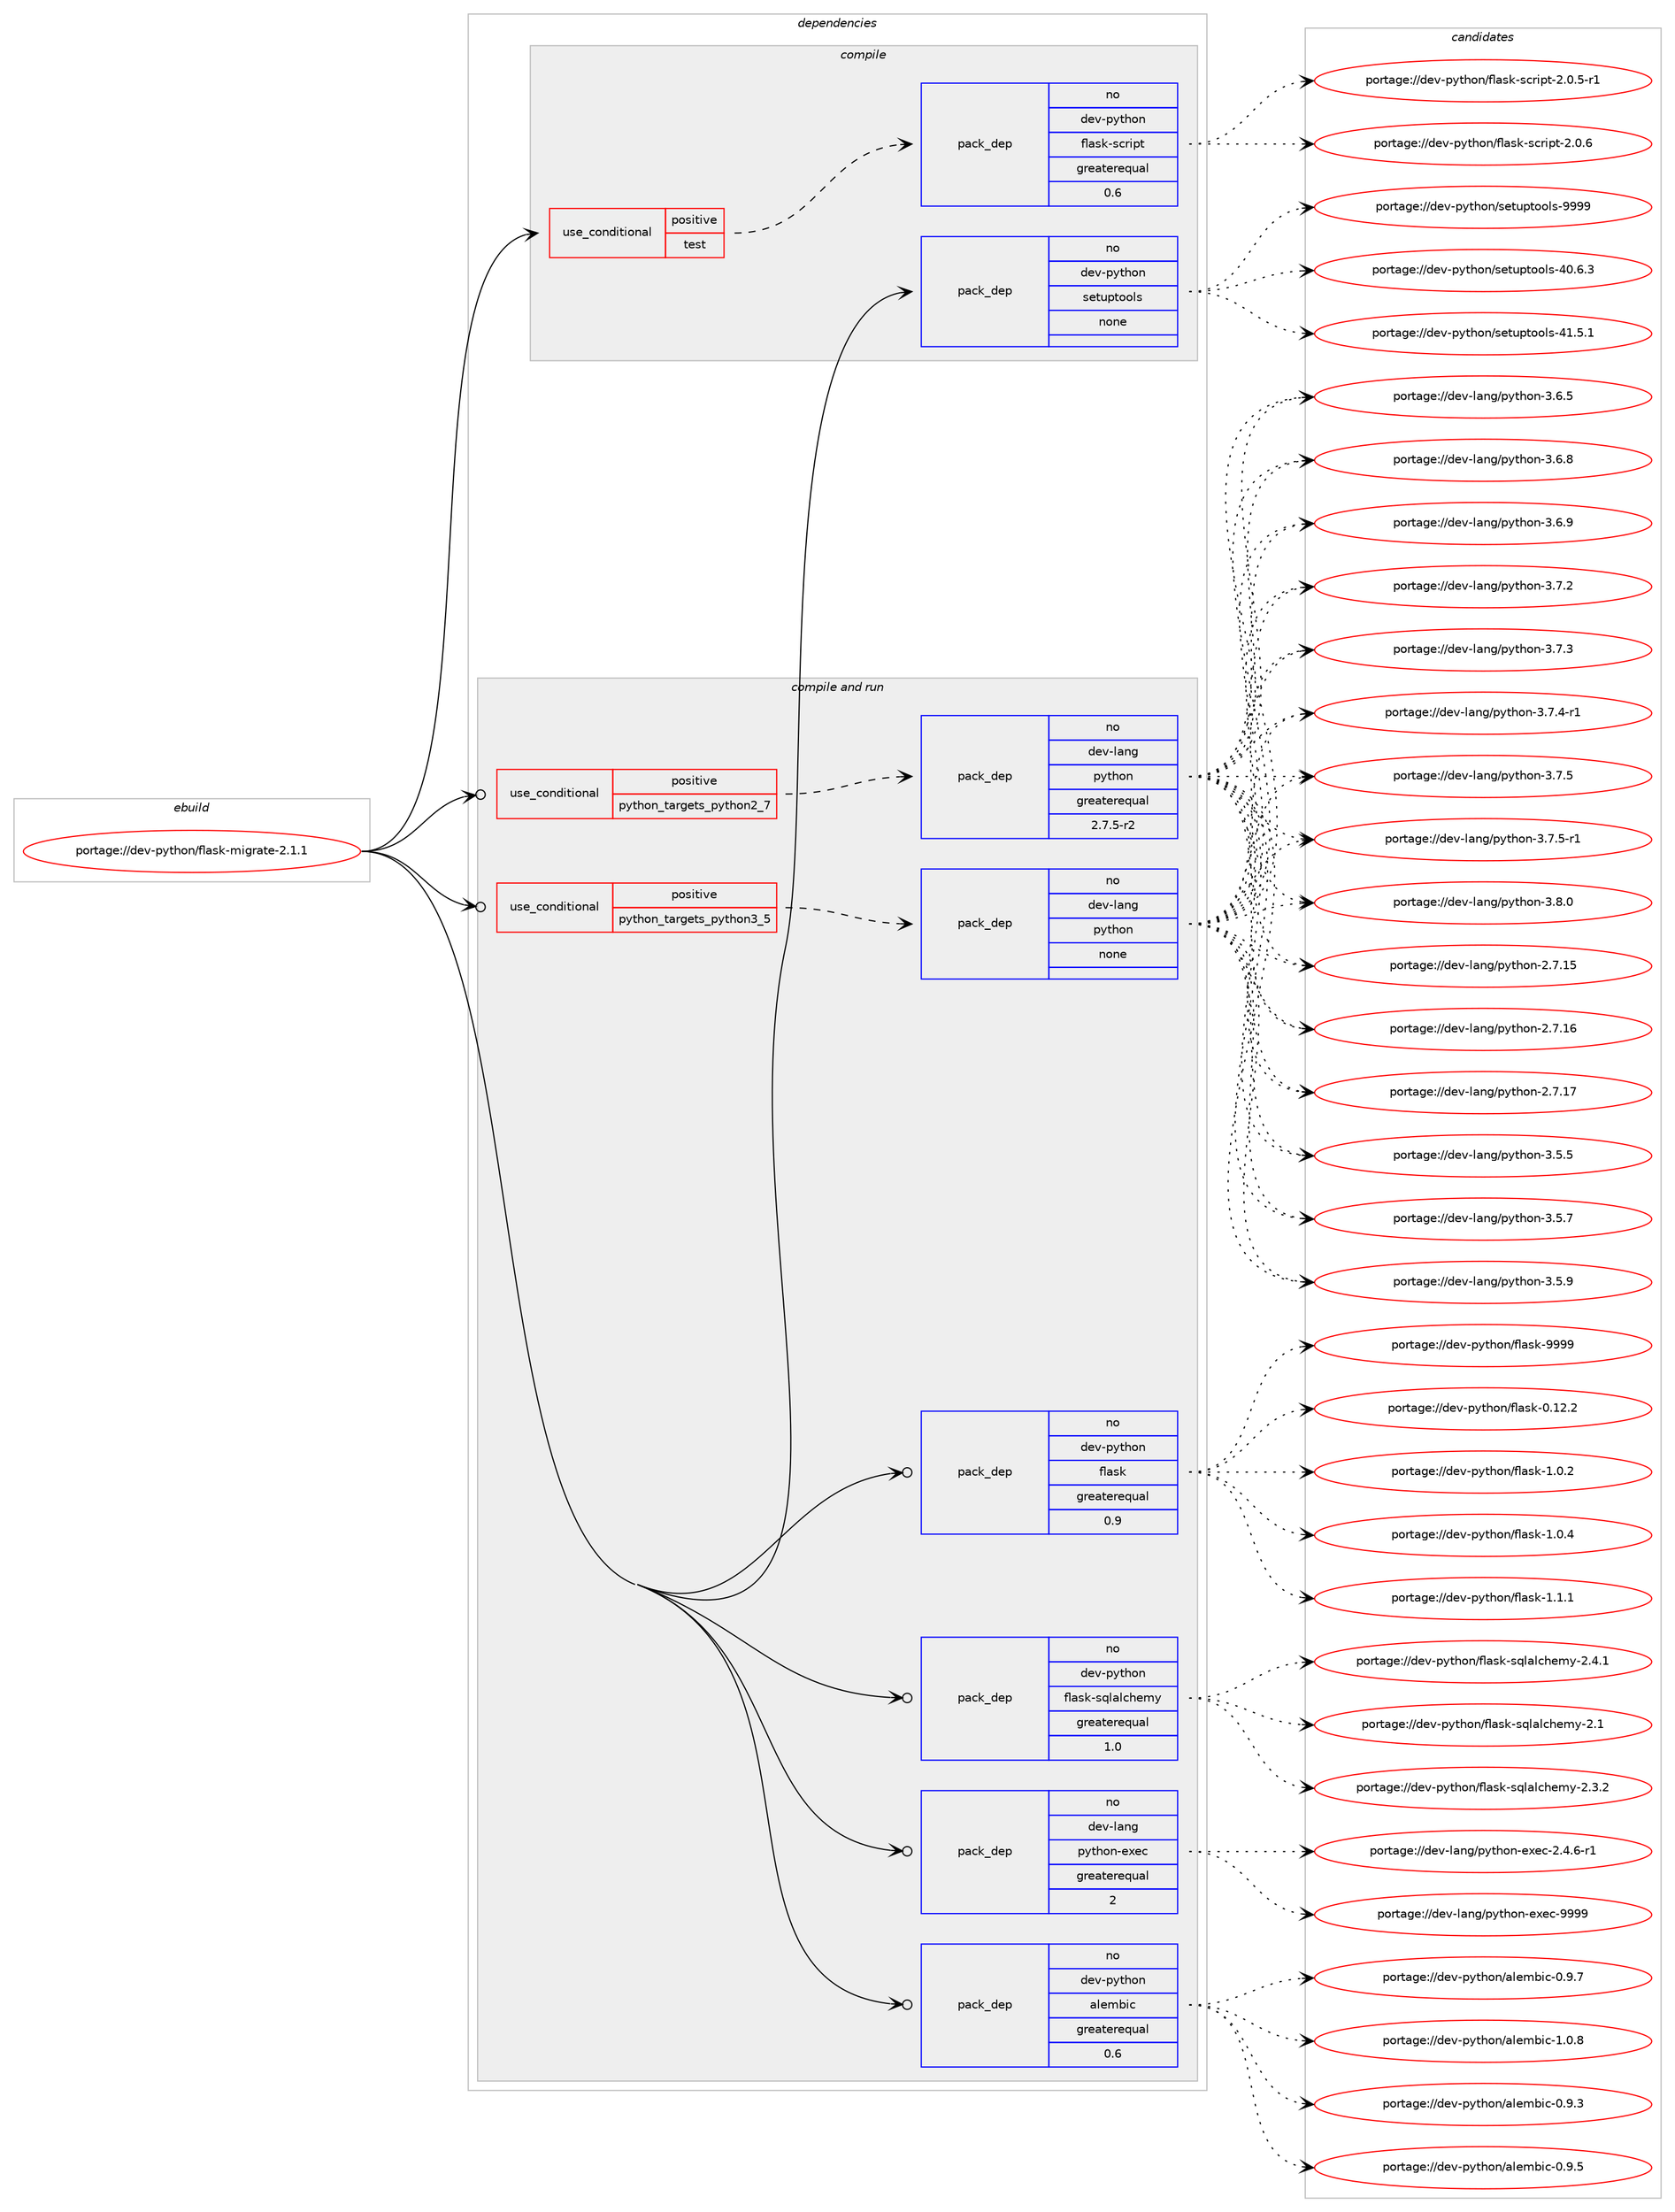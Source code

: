 digraph prolog {

# *************
# Graph options
# *************

newrank=true;
concentrate=true;
compound=true;
graph [rankdir=LR,fontname=Helvetica,fontsize=10,ranksep=1.5];#, ranksep=2.5, nodesep=0.2];
edge  [arrowhead=vee];
node  [fontname=Helvetica,fontsize=10];

# **********
# The ebuild
# **********

subgraph cluster_leftcol {
color=gray;
rank=same;
label=<<i>ebuild</i>>;
id [label="portage://dev-python/flask-migrate-2.1.1", color=red, width=4, href="../dev-python/flask-migrate-2.1.1.svg"];
}

# ****************
# The dependencies
# ****************

subgraph cluster_midcol {
color=gray;
label=<<i>dependencies</i>>;
subgraph cluster_compile {
fillcolor="#eeeeee";
style=filled;
label=<<i>compile</i>>;
subgraph cond28751 {
dependency139889 [label=<<TABLE BORDER="0" CELLBORDER="1" CELLSPACING="0" CELLPADDING="4"><TR><TD ROWSPAN="3" CELLPADDING="10">use_conditional</TD></TR><TR><TD>positive</TD></TR><TR><TD>test</TD></TR></TABLE>>, shape=none, color=red];
subgraph pack107820 {
dependency139890 [label=<<TABLE BORDER="0" CELLBORDER="1" CELLSPACING="0" CELLPADDING="4" WIDTH="220"><TR><TD ROWSPAN="6" CELLPADDING="30">pack_dep</TD></TR><TR><TD WIDTH="110">no</TD></TR><TR><TD>dev-python</TD></TR><TR><TD>flask-script</TD></TR><TR><TD>greaterequal</TD></TR><TR><TD>0.6</TD></TR></TABLE>>, shape=none, color=blue];
}
dependency139889:e -> dependency139890:w [weight=20,style="dashed",arrowhead="vee"];
}
id:e -> dependency139889:w [weight=20,style="solid",arrowhead="vee"];
subgraph pack107821 {
dependency139891 [label=<<TABLE BORDER="0" CELLBORDER="1" CELLSPACING="0" CELLPADDING="4" WIDTH="220"><TR><TD ROWSPAN="6" CELLPADDING="30">pack_dep</TD></TR><TR><TD WIDTH="110">no</TD></TR><TR><TD>dev-python</TD></TR><TR><TD>setuptools</TD></TR><TR><TD>none</TD></TR><TR><TD></TD></TR></TABLE>>, shape=none, color=blue];
}
id:e -> dependency139891:w [weight=20,style="solid",arrowhead="vee"];
}
subgraph cluster_compileandrun {
fillcolor="#eeeeee";
style=filled;
label=<<i>compile and run</i>>;
subgraph cond28752 {
dependency139892 [label=<<TABLE BORDER="0" CELLBORDER="1" CELLSPACING="0" CELLPADDING="4"><TR><TD ROWSPAN="3" CELLPADDING="10">use_conditional</TD></TR><TR><TD>positive</TD></TR><TR><TD>python_targets_python2_7</TD></TR></TABLE>>, shape=none, color=red];
subgraph pack107822 {
dependency139893 [label=<<TABLE BORDER="0" CELLBORDER="1" CELLSPACING="0" CELLPADDING="4" WIDTH="220"><TR><TD ROWSPAN="6" CELLPADDING="30">pack_dep</TD></TR><TR><TD WIDTH="110">no</TD></TR><TR><TD>dev-lang</TD></TR><TR><TD>python</TD></TR><TR><TD>greaterequal</TD></TR><TR><TD>2.7.5-r2</TD></TR></TABLE>>, shape=none, color=blue];
}
dependency139892:e -> dependency139893:w [weight=20,style="dashed",arrowhead="vee"];
}
id:e -> dependency139892:w [weight=20,style="solid",arrowhead="odotvee"];
subgraph cond28753 {
dependency139894 [label=<<TABLE BORDER="0" CELLBORDER="1" CELLSPACING="0" CELLPADDING="4"><TR><TD ROWSPAN="3" CELLPADDING="10">use_conditional</TD></TR><TR><TD>positive</TD></TR><TR><TD>python_targets_python3_5</TD></TR></TABLE>>, shape=none, color=red];
subgraph pack107823 {
dependency139895 [label=<<TABLE BORDER="0" CELLBORDER="1" CELLSPACING="0" CELLPADDING="4" WIDTH="220"><TR><TD ROWSPAN="6" CELLPADDING="30">pack_dep</TD></TR><TR><TD WIDTH="110">no</TD></TR><TR><TD>dev-lang</TD></TR><TR><TD>python</TD></TR><TR><TD>none</TD></TR><TR><TD></TD></TR></TABLE>>, shape=none, color=blue];
}
dependency139894:e -> dependency139895:w [weight=20,style="dashed",arrowhead="vee"];
}
id:e -> dependency139894:w [weight=20,style="solid",arrowhead="odotvee"];
subgraph pack107824 {
dependency139896 [label=<<TABLE BORDER="0" CELLBORDER="1" CELLSPACING="0" CELLPADDING="4" WIDTH="220"><TR><TD ROWSPAN="6" CELLPADDING="30">pack_dep</TD></TR><TR><TD WIDTH="110">no</TD></TR><TR><TD>dev-lang</TD></TR><TR><TD>python-exec</TD></TR><TR><TD>greaterequal</TD></TR><TR><TD>2</TD></TR></TABLE>>, shape=none, color=blue];
}
id:e -> dependency139896:w [weight=20,style="solid",arrowhead="odotvee"];
subgraph pack107825 {
dependency139897 [label=<<TABLE BORDER="0" CELLBORDER="1" CELLSPACING="0" CELLPADDING="4" WIDTH="220"><TR><TD ROWSPAN="6" CELLPADDING="30">pack_dep</TD></TR><TR><TD WIDTH="110">no</TD></TR><TR><TD>dev-python</TD></TR><TR><TD>alembic</TD></TR><TR><TD>greaterequal</TD></TR><TR><TD>0.6</TD></TR></TABLE>>, shape=none, color=blue];
}
id:e -> dependency139897:w [weight=20,style="solid",arrowhead="odotvee"];
subgraph pack107826 {
dependency139898 [label=<<TABLE BORDER="0" CELLBORDER="1" CELLSPACING="0" CELLPADDING="4" WIDTH="220"><TR><TD ROWSPAN="6" CELLPADDING="30">pack_dep</TD></TR><TR><TD WIDTH="110">no</TD></TR><TR><TD>dev-python</TD></TR><TR><TD>flask</TD></TR><TR><TD>greaterequal</TD></TR><TR><TD>0.9</TD></TR></TABLE>>, shape=none, color=blue];
}
id:e -> dependency139898:w [weight=20,style="solid",arrowhead="odotvee"];
subgraph pack107827 {
dependency139899 [label=<<TABLE BORDER="0" CELLBORDER="1" CELLSPACING="0" CELLPADDING="4" WIDTH="220"><TR><TD ROWSPAN="6" CELLPADDING="30">pack_dep</TD></TR><TR><TD WIDTH="110">no</TD></TR><TR><TD>dev-python</TD></TR><TR><TD>flask-sqlalchemy</TD></TR><TR><TD>greaterequal</TD></TR><TR><TD>1.0</TD></TR></TABLE>>, shape=none, color=blue];
}
id:e -> dependency139899:w [weight=20,style="solid",arrowhead="odotvee"];
}
subgraph cluster_run {
fillcolor="#eeeeee";
style=filled;
label=<<i>run</i>>;
}
}

# **************
# The candidates
# **************

subgraph cluster_choices {
rank=same;
color=gray;
label=<<i>candidates</i>>;

subgraph choice107820 {
color=black;
nodesep=1;
choiceportage10010111845112121116104111110471021089711510745115991141051121164550464846534511449 [label="portage://dev-python/flask-script-2.0.5-r1", color=red, width=4,href="../dev-python/flask-script-2.0.5-r1.svg"];
choiceportage1001011184511212111610411111047102108971151074511599114105112116455046484654 [label="portage://dev-python/flask-script-2.0.6", color=red, width=4,href="../dev-python/flask-script-2.0.6.svg"];
dependency139890:e -> choiceportage10010111845112121116104111110471021089711510745115991141051121164550464846534511449:w [style=dotted,weight="100"];
dependency139890:e -> choiceportage1001011184511212111610411111047102108971151074511599114105112116455046484654:w [style=dotted,weight="100"];
}
subgraph choice107821 {
color=black;
nodesep=1;
choiceportage100101118451121211161041111104711510111611711211611111110811545524846544651 [label="portage://dev-python/setuptools-40.6.3", color=red, width=4,href="../dev-python/setuptools-40.6.3.svg"];
choiceportage100101118451121211161041111104711510111611711211611111110811545524946534649 [label="portage://dev-python/setuptools-41.5.1", color=red, width=4,href="../dev-python/setuptools-41.5.1.svg"];
choiceportage10010111845112121116104111110471151011161171121161111111081154557575757 [label="portage://dev-python/setuptools-9999", color=red, width=4,href="../dev-python/setuptools-9999.svg"];
dependency139891:e -> choiceportage100101118451121211161041111104711510111611711211611111110811545524846544651:w [style=dotted,weight="100"];
dependency139891:e -> choiceportage100101118451121211161041111104711510111611711211611111110811545524946534649:w [style=dotted,weight="100"];
dependency139891:e -> choiceportage10010111845112121116104111110471151011161171121161111111081154557575757:w [style=dotted,weight="100"];
}
subgraph choice107822 {
color=black;
nodesep=1;
choiceportage10010111845108971101034711212111610411111045504655464953 [label="portage://dev-lang/python-2.7.15", color=red, width=4,href="../dev-lang/python-2.7.15.svg"];
choiceportage10010111845108971101034711212111610411111045504655464954 [label="portage://dev-lang/python-2.7.16", color=red, width=4,href="../dev-lang/python-2.7.16.svg"];
choiceportage10010111845108971101034711212111610411111045504655464955 [label="portage://dev-lang/python-2.7.17", color=red, width=4,href="../dev-lang/python-2.7.17.svg"];
choiceportage100101118451089711010347112121116104111110455146534653 [label="portage://dev-lang/python-3.5.5", color=red, width=4,href="../dev-lang/python-3.5.5.svg"];
choiceportage100101118451089711010347112121116104111110455146534655 [label="portage://dev-lang/python-3.5.7", color=red, width=4,href="../dev-lang/python-3.5.7.svg"];
choiceportage100101118451089711010347112121116104111110455146534657 [label="portage://dev-lang/python-3.5.9", color=red, width=4,href="../dev-lang/python-3.5.9.svg"];
choiceportage100101118451089711010347112121116104111110455146544653 [label="portage://dev-lang/python-3.6.5", color=red, width=4,href="../dev-lang/python-3.6.5.svg"];
choiceportage100101118451089711010347112121116104111110455146544656 [label="portage://dev-lang/python-3.6.8", color=red, width=4,href="../dev-lang/python-3.6.8.svg"];
choiceportage100101118451089711010347112121116104111110455146544657 [label="portage://dev-lang/python-3.6.9", color=red, width=4,href="../dev-lang/python-3.6.9.svg"];
choiceportage100101118451089711010347112121116104111110455146554650 [label="portage://dev-lang/python-3.7.2", color=red, width=4,href="../dev-lang/python-3.7.2.svg"];
choiceportage100101118451089711010347112121116104111110455146554651 [label="portage://dev-lang/python-3.7.3", color=red, width=4,href="../dev-lang/python-3.7.3.svg"];
choiceportage1001011184510897110103471121211161041111104551465546524511449 [label="portage://dev-lang/python-3.7.4-r1", color=red, width=4,href="../dev-lang/python-3.7.4-r1.svg"];
choiceportage100101118451089711010347112121116104111110455146554653 [label="portage://dev-lang/python-3.7.5", color=red, width=4,href="../dev-lang/python-3.7.5.svg"];
choiceportage1001011184510897110103471121211161041111104551465546534511449 [label="portage://dev-lang/python-3.7.5-r1", color=red, width=4,href="../dev-lang/python-3.7.5-r1.svg"];
choiceportage100101118451089711010347112121116104111110455146564648 [label="portage://dev-lang/python-3.8.0", color=red, width=4,href="../dev-lang/python-3.8.0.svg"];
dependency139893:e -> choiceportage10010111845108971101034711212111610411111045504655464953:w [style=dotted,weight="100"];
dependency139893:e -> choiceportage10010111845108971101034711212111610411111045504655464954:w [style=dotted,weight="100"];
dependency139893:e -> choiceportage10010111845108971101034711212111610411111045504655464955:w [style=dotted,weight="100"];
dependency139893:e -> choiceportage100101118451089711010347112121116104111110455146534653:w [style=dotted,weight="100"];
dependency139893:e -> choiceportage100101118451089711010347112121116104111110455146534655:w [style=dotted,weight="100"];
dependency139893:e -> choiceportage100101118451089711010347112121116104111110455146534657:w [style=dotted,weight="100"];
dependency139893:e -> choiceportage100101118451089711010347112121116104111110455146544653:w [style=dotted,weight="100"];
dependency139893:e -> choiceportage100101118451089711010347112121116104111110455146544656:w [style=dotted,weight="100"];
dependency139893:e -> choiceportage100101118451089711010347112121116104111110455146544657:w [style=dotted,weight="100"];
dependency139893:e -> choiceportage100101118451089711010347112121116104111110455146554650:w [style=dotted,weight="100"];
dependency139893:e -> choiceportage100101118451089711010347112121116104111110455146554651:w [style=dotted,weight="100"];
dependency139893:e -> choiceportage1001011184510897110103471121211161041111104551465546524511449:w [style=dotted,weight="100"];
dependency139893:e -> choiceportage100101118451089711010347112121116104111110455146554653:w [style=dotted,weight="100"];
dependency139893:e -> choiceportage1001011184510897110103471121211161041111104551465546534511449:w [style=dotted,weight="100"];
dependency139893:e -> choiceportage100101118451089711010347112121116104111110455146564648:w [style=dotted,weight="100"];
}
subgraph choice107823 {
color=black;
nodesep=1;
choiceportage10010111845108971101034711212111610411111045504655464953 [label="portage://dev-lang/python-2.7.15", color=red, width=4,href="../dev-lang/python-2.7.15.svg"];
choiceportage10010111845108971101034711212111610411111045504655464954 [label="portage://dev-lang/python-2.7.16", color=red, width=4,href="../dev-lang/python-2.7.16.svg"];
choiceportage10010111845108971101034711212111610411111045504655464955 [label="portage://dev-lang/python-2.7.17", color=red, width=4,href="../dev-lang/python-2.7.17.svg"];
choiceportage100101118451089711010347112121116104111110455146534653 [label="portage://dev-lang/python-3.5.5", color=red, width=4,href="../dev-lang/python-3.5.5.svg"];
choiceportage100101118451089711010347112121116104111110455146534655 [label="portage://dev-lang/python-3.5.7", color=red, width=4,href="../dev-lang/python-3.5.7.svg"];
choiceportage100101118451089711010347112121116104111110455146534657 [label="portage://dev-lang/python-3.5.9", color=red, width=4,href="../dev-lang/python-3.5.9.svg"];
choiceportage100101118451089711010347112121116104111110455146544653 [label="portage://dev-lang/python-3.6.5", color=red, width=4,href="../dev-lang/python-3.6.5.svg"];
choiceportage100101118451089711010347112121116104111110455146544656 [label="portage://dev-lang/python-3.6.8", color=red, width=4,href="../dev-lang/python-3.6.8.svg"];
choiceportage100101118451089711010347112121116104111110455146544657 [label="portage://dev-lang/python-3.6.9", color=red, width=4,href="../dev-lang/python-3.6.9.svg"];
choiceportage100101118451089711010347112121116104111110455146554650 [label="portage://dev-lang/python-3.7.2", color=red, width=4,href="../dev-lang/python-3.7.2.svg"];
choiceportage100101118451089711010347112121116104111110455146554651 [label="portage://dev-lang/python-3.7.3", color=red, width=4,href="../dev-lang/python-3.7.3.svg"];
choiceportage1001011184510897110103471121211161041111104551465546524511449 [label="portage://dev-lang/python-3.7.4-r1", color=red, width=4,href="../dev-lang/python-3.7.4-r1.svg"];
choiceportage100101118451089711010347112121116104111110455146554653 [label="portage://dev-lang/python-3.7.5", color=red, width=4,href="../dev-lang/python-3.7.5.svg"];
choiceportage1001011184510897110103471121211161041111104551465546534511449 [label="portage://dev-lang/python-3.7.5-r1", color=red, width=4,href="../dev-lang/python-3.7.5-r1.svg"];
choiceportage100101118451089711010347112121116104111110455146564648 [label="portage://dev-lang/python-3.8.0", color=red, width=4,href="../dev-lang/python-3.8.0.svg"];
dependency139895:e -> choiceportage10010111845108971101034711212111610411111045504655464953:w [style=dotted,weight="100"];
dependency139895:e -> choiceportage10010111845108971101034711212111610411111045504655464954:w [style=dotted,weight="100"];
dependency139895:e -> choiceportage10010111845108971101034711212111610411111045504655464955:w [style=dotted,weight="100"];
dependency139895:e -> choiceportage100101118451089711010347112121116104111110455146534653:w [style=dotted,weight="100"];
dependency139895:e -> choiceportage100101118451089711010347112121116104111110455146534655:w [style=dotted,weight="100"];
dependency139895:e -> choiceportage100101118451089711010347112121116104111110455146534657:w [style=dotted,weight="100"];
dependency139895:e -> choiceportage100101118451089711010347112121116104111110455146544653:w [style=dotted,weight="100"];
dependency139895:e -> choiceportage100101118451089711010347112121116104111110455146544656:w [style=dotted,weight="100"];
dependency139895:e -> choiceportage100101118451089711010347112121116104111110455146544657:w [style=dotted,weight="100"];
dependency139895:e -> choiceportage100101118451089711010347112121116104111110455146554650:w [style=dotted,weight="100"];
dependency139895:e -> choiceportage100101118451089711010347112121116104111110455146554651:w [style=dotted,weight="100"];
dependency139895:e -> choiceportage1001011184510897110103471121211161041111104551465546524511449:w [style=dotted,weight="100"];
dependency139895:e -> choiceportage100101118451089711010347112121116104111110455146554653:w [style=dotted,weight="100"];
dependency139895:e -> choiceportage1001011184510897110103471121211161041111104551465546534511449:w [style=dotted,weight="100"];
dependency139895:e -> choiceportage100101118451089711010347112121116104111110455146564648:w [style=dotted,weight="100"];
}
subgraph choice107824 {
color=black;
nodesep=1;
choiceportage10010111845108971101034711212111610411111045101120101994550465246544511449 [label="portage://dev-lang/python-exec-2.4.6-r1", color=red, width=4,href="../dev-lang/python-exec-2.4.6-r1.svg"];
choiceportage10010111845108971101034711212111610411111045101120101994557575757 [label="portage://dev-lang/python-exec-9999", color=red, width=4,href="../dev-lang/python-exec-9999.svg"];
dependency139896:e -> choiceportage10010111845108971101034711212111610411111045101120101994550465246544511449:w [style=dotted,weight="100"];
dependency139896:e -> choiceportage10010111845108971101034711212111610411111045101120101994557575757:w [style=dotted,weight="100"];
}
subgraph choice107825 {
color=black;
nodesep=1;
choiceportage1001011184511212111610411111047971081011099810599454846574651 [label="portage://dev-python/alembic-0.9.3", color=red, width=4,href="../dev-python/alembic-0.9.3.svg"];
choiceportage1001011184511212111610411111047971081011099810599454846574653 [label="portage://dev-python/alembic-0.9.5", color=red, width=4,href="../dev-python/alembic-0.9.5.svg"];
choiceportage1001011184511212111610411111047971081011099810599454846574655 [label="portage://dev-python/alembic-0.9.7", color=red, width=4,href="../dev-python/alembic-0.9.7.svg"];
choiceportage1001011184511212111610411111047971081011099810599454946484656 [label="portage://dev-python/alembic-1.0.8", color=red, width=4,href="../dev-python/alembic-1.0.8.svg"];
dependency139897:e -> choiceportage1001011184511212111610411111047971081011099810599454846574651:w [style=dotted,weight="100"];
dependency139897:e -> choiceportage1001011184511212111610411111047971081011099810599454846574653:w [style=dotted,weight="100"];
dependency139897:e -> choiceportage1001011184511212111610411111047971081011099810599454846574655:w [style=dotted,weight="100"];
dependency139897:e -> choiceportage1001011184511212111610411111047971081011099810599454946484656:w [style=dotted,weight="100"];
}
subgraph choice107826 {
color=black;
nodesep=1;
choiceportage10010111845112121116104111110471021089711510745484649504650 [label="portage://dev-python/flask-0.12.2", color=red, width=4,href="../dev-python/flask-0.12.2.svg"];
choiceportage100101118451121211161041111104710210897115107454946484650 [label="portage://dev-python/flask-1.0.2", color=red, width=4,href="../dev-python/flask-1.0.2.svg"];
choiceportage100101118451121211161041111104710210897115107454946484652 [label="portage://dev-python/flask-1.0.4", color=red, width=4,href="../dev-python/flask-1.0.4.svg"];
choiceportage100101118451121211161041111104710210897115107454946494649 [label="portage://dev-python/flask-1.1.1", color=red, width=4,href="../dev-python/flask-1.1.1.svg"];
choiceportage1001011184511212111610411111047102108971151074557575757 [label="portage://dev-python/flask-9999", color=red, width=4,href="../dev-python/flask-9999.svg"];
dependency139898:e -> choiceportage10010111845112121116104111110471021089711510745484649504650:w [style=dotted,weight="100"];
dependency139898:e -> choiceportage100101118451121211161041111104710210897115107454946484650:w [style=dotted,weight="100"];
dependency139898:e -> choiceportage100101118451121211161041111104710210897115107454946484652:w [style=dotted,weight="100"];
dependency139898:e -> choiceportage100101118451121211161041111104710210897115107454946494649:w [style=dotted,weight="100"];
dependency139898:e -> choiceportage1001011184511212111610411111047102108971151074557575757:w [style=dotted,weight="100"];
}
subgraph choice107827 {
color=black;
nodesep=1;
choiceportage10010111845112121116104111110471021089711510745115113108971089910410110912145504649 [label="portage://dev-python/flask-sqlalchemy-2.1", color=red, width=4,href="../dev-python/flask-sqlalchemy-2.1.svg"];
choiceportage100101118451121211161041111104710210897115107451151131089710899104101109121455046514650 [label="portage://dev-python/flask-sqlalchemy-2.3.2", color=red, width=4,href="../dev-python/flask-sqlalchemy-2.3.2.svg"];
choiceportage100101118451121211161041111104710210897115107451151131089710899104101109121455046524649 [label="portage://dev-python/flask-sqlalchemy-2.4.1", color=red, width=4,href="../dev-python/flask-sqlalchemy-2.4.1.svg"];
dependency139899:e -> choiceportage10010111845112121116104111110471021089711510745115113108971089910410110912145504649:w [style=dotted,weight="100"];
dependency139899:e -> choiceportage100101118451121211161041111104710210897115107451151131089710899104101109121455046514650:w [style=dotted,weight="100"];
dependency139899:e -> choiceportage100101118451121211161041111104710210897115107451151131089710899104101109121455046524649:w [style=dotted,weight="100"];
}
}

}
